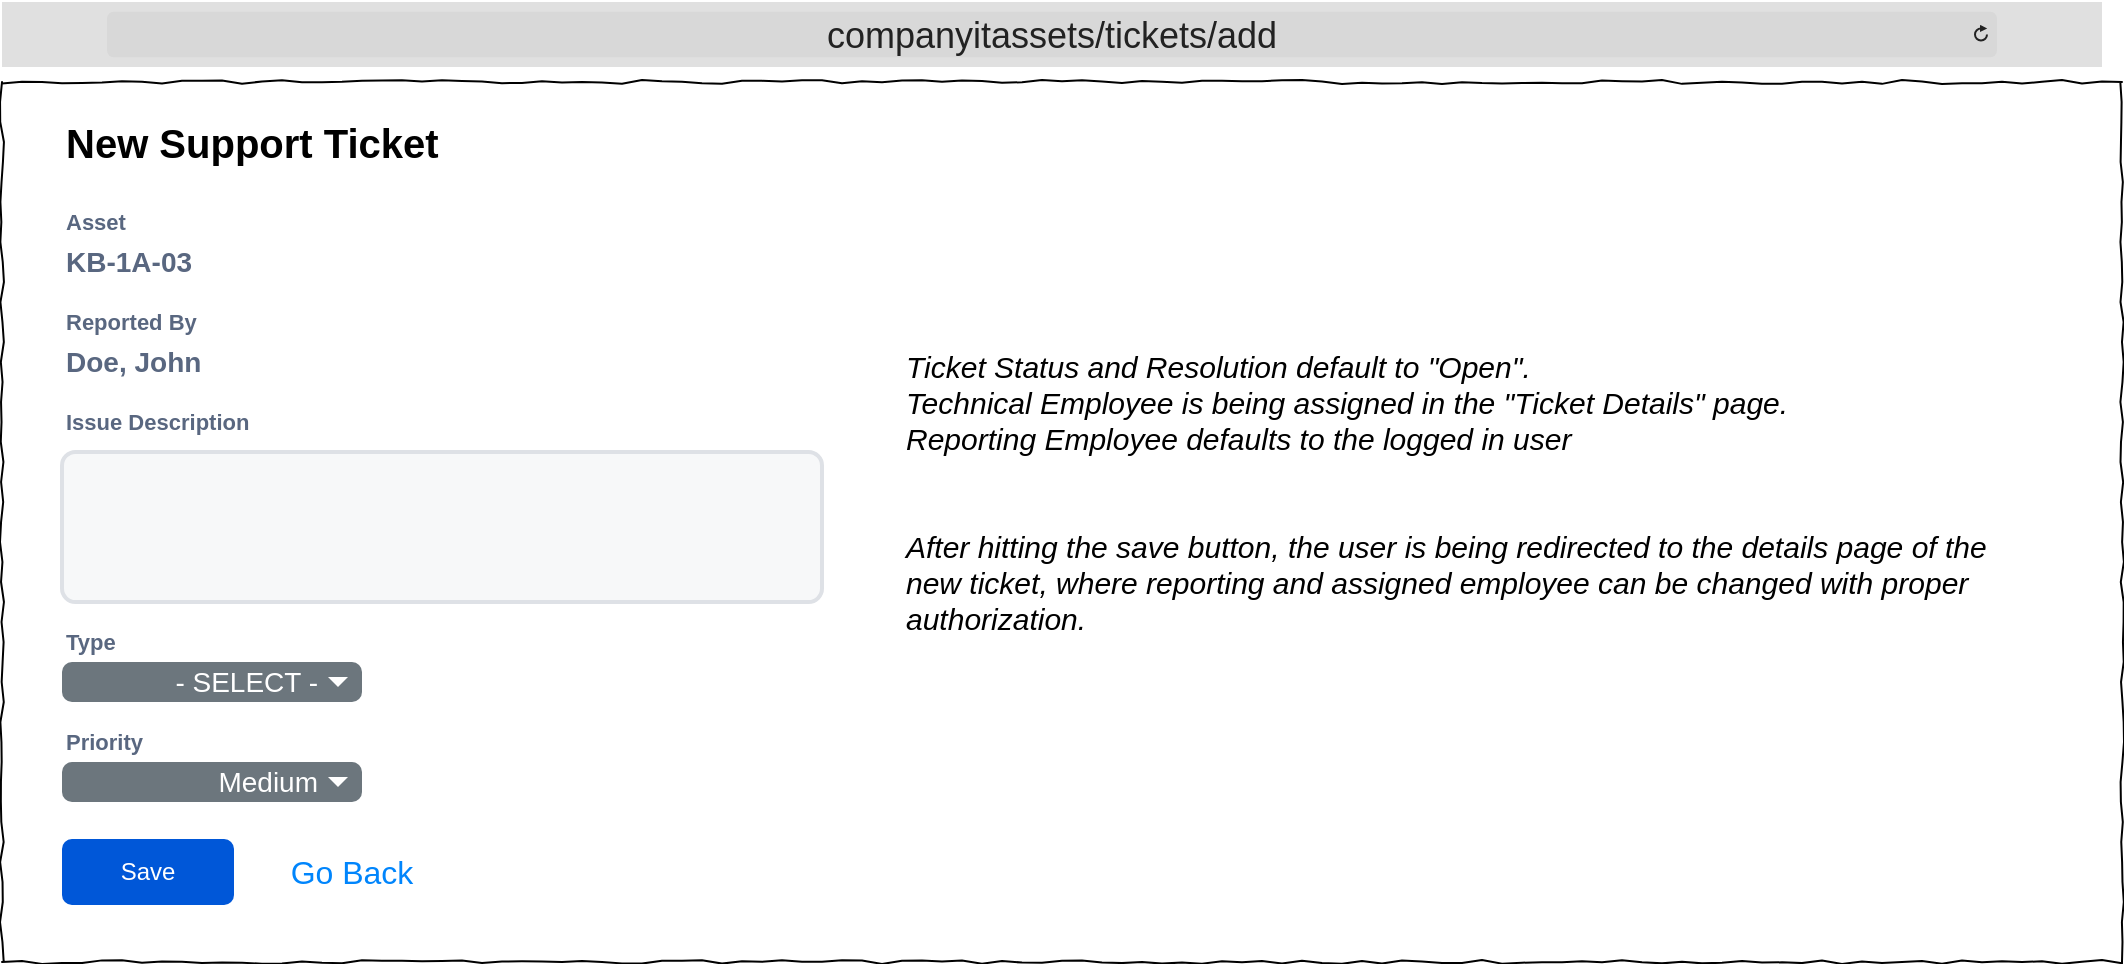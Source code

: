 <mxfile version="26.0.11">
  <diagram name="Page-1" id="03018318-947c-dd8e-b7a3-06fadd420f32">
    <mxGraphModel dx="3354" dy="1258" grid="1" gridSize="10" guides="1" tooltips="1" connect="1" arrows="1" fold="1" page="1" pageScale="1" pageWidth="1100" pageHeight="850" background="none" math="0" shadow="0">
      <root>
        <mxCell id="0" />
        <mxCell id="1" parent="0" />
        <mxCell id="677b7b8949515195-1" value="" style="whiteSpace=wrap;html=1;rounded=0;shadow=0;labelBackgroundColor=none;strokeColor=#000000;strokeWidth=1;fillColor=none;fontFamily=Verdana;fontSize=12;fontColor=#000000;align=center;comic=1;" parent="1" vertex="1">
          <mxGeometry x="20" y="40" width="1060" height="440" as="geometry" />
        </mxCell>
        <mxCell id="q4BZEvWAXVgxHDnkbYNj-131" value="Save" style="rounded=1;fillColor=#0057D8;strokeColor=none;html=1;whiteSpace=wrap;fontColor=#ffffff;align=center;verticalAlign=middle;fontStyle=0;fontSize=12;sketch=0;" parent="1" vertex="1">
          <mxGeometry x="50" y="418.5" width="86" height="33" as="geometry" />
        </mxCell>
        <mxCell id="zX-MKMj06BqSPDNbv460-1" value="&lt;font style=&quot;font-size: 18px;&quot;&gt;companyitassets/tickets/add&lt;/font&gt;" style="html=1;strokeWidth=1;shadow=0;dashed=0;shape=mxgraph.ios7ui.url;fillColor=#e0e0e0;strokeColor=#c0c0c0;buttonText=;strokeColor2=#222222;fontColor=#222222;fontSize=8;spacingTop=2;align=center;whiteSpace=wrap;" parent="1" vertex="1">
          <mxGeometry x="20" width="1050" height="32.5" as="geometry" />
        </mxCell>
        <mxCell id="qXXK7IakLX90gNUS_IdI-1" value="&lt;font style=&quot;font-size: 20px;&quot;&gt;New Support Ticket&lt;/font&gt;" style="text;strokeColor=none;fillColor=none;html=1;fontSize=24;fontStyle=1;verticalAlign=middle;align=left;" parent="1" vertex="1">
          <mxGeometry x="50" y="50" width="160" height="40" as="geometry" />
        </mxCell>
        <mxCell id="qXXK7IakLX90gNUS_IdI-18" value="Go Back" style="html=1;shadow=0;dashed=0;shape=mxgraph.bootstrap.rrect;rSize=5;strokeColor=none;strokeWidth=1;fillColor=none;fontColor=#0085FC;whiteSpace=wrap;align=center;verticalAlign=middle;spacingLeft=0;fontStyle=0;fontSize=16;spacing=5;" parent="1" vertex="1">
          <mxGeometry x="160" y="415" width="70" height="40" as="geometry" />
        </mxCell>
        <mxCell id="UMHAYtXmoPYH3CVEdlvB-10" value="Asset" style="fillColor=none;strokeColor=none;html=1;fontSize=11;fontStyle=0;align=left;fontColor=#596780;fontStyle=1;fontSize=11" parent="1" vertex="1">
          <mxGeometry x="50" y="100" width="240" height="20" as="geometry" />
        </mxCell>
        <mxCell id="NlCQKjgv_-PUSfm08U4q-4" value="Issue Description" style="fillColor=none;strokeColor=none;html=1;fontSize=11;fontStyle=0;align=left;fontColor=#596780;fontStyle=1;fontSize=11" parent="1" vertex="1">
          <mxGeometry x="50" y="200" width="240" height="20" as="geometry" />
        </mxCell>
        <mxCell id="NlCQKjgv_-PUSfm08U4q-5" value="" style="rounded=1;arcSize=9;fillColor=#F7F8F9;align=left;spacingLeft=5;strokeColor=#DEE1E6;html=1;strokeWidth=2;fontSize=12" parent="1" vertex="1">
          <mxGeometry x="50" y="225" width="380" height="75" as="geometry" />
        </mxCell>
        <mxCell id="Ip_tYvVmvSh2V3OITDLg-3" value="&lt;div&gt;&lt;i style=&quot;background-color: transparent; color: light-dark(rgb(0, 0, 0), rgb(125, 125, 125));&quot;&gt;&lt;font style=&quot;font-size: 15px;&quot;&gt;Ticket Status and Resolution default to &quot;Open&quot;.&lt;/font&gt;&lt;/i&gt;&lt;/div&gt;&lt;div&gt;&lt;i&gt;&lt;font style=&quot;font-size: 15px;&quot;&gt;Technical Employee is being assigned in the &quot;Ticket Details&quot; page.&lt;/font&gt;&lt;/i&gt;&lt;/div&gt;&lt;div&gt;&lt;i&gt;&lt;font style=&quot;font-size: 15px;&quot;&gt;Reporting Employee defaults to the logged in user&lt;/font&gt;&lt;/i&gt;&lt;/div&gt;&lt;div&gt;&lt;i&gt;&lt;font style=&quot;font-size: 15px;&quot;&gt;&lt;br&gt;&lt;/font&gt;&lt;/i&gt;&lt;/div&gt;&lt;div&gt;&lt;i&gt;&lt;font style=&quot;font-size: 15px;&quot;&gt;&lt;br&gt;&lt;/font&gt;&lt;/i&gt;&lt;div&gt;&lt;i&gt;&lt;font style=&quot;font-size: 15px;&quot;&gt;After hitting the save button, the user is being redirected to the details page of the new ticket, where reporting and assigned employee can be changed with proper authorization.&lt;/font&gt;&lt;/i&gt;&lt;/div&gt;&lt;/div&gt;" style="text;html=1;strokeColor=none;fillColor=none;align=left;verticalAlign=middle;whiteSpace=wrap;rounded=0;fontColor=light-dark(#000000,#7D7D7D);" parent="1" vertex="1">
          <mxGeometry x="470" y="65" width="565" height="360" as="geometry" />
        </mxCell>
        <mxCell id="cSgQR-eTxWQ3jAPfoU1n-1" value="&lt;font style=&quot;font-size: 14px;&quot;&gt;KB-1A-03&lt;/font&gt;" style="fillColor=none;strokeColor=none;html=1;fontSize=11;fontStyle=0;align=left;fontColor=#596780;fontStyle=1;fontSize=11" parent="1" vertex="1">
          <mxGeometry x="50" y="120" width="240" height="20" as="geometry" />
        </mxCell>
        <mxCell id="cSgQR-eTxWQ3jAPfoU1n-2" value="Type" style="fillColor=none;strokeColor=none;html=1;fontSize=11;fontStyle=0;align=left;fontColor=#596780;fontStyle=1;fontSize=11" parent="1" vertex="1">
          <mxGeometry x="50" y="310" width="240" height="20" as="geometry" />
        </mxCell>
        <mxCell id="cSgQR-eTxWQ3jAPfoU1n-3" value="- SELECT -" style="html=1;shadow=0;dashed=0;shape=mxgraph.bootstrap.rrect;rSize=5;strokeColor=none;strokeWidth=1;fillColor=#6C767D;fontColor=#ffffff;whiteSpace=wrap;align=right;verticalAlign=middle;fontStyle=0;fontSize=14;spacingRight=20;" parent="1" vertex="1">
          <mxGeometry x="50" y="330" width="150" height="20" as="geometry" />
        </mxCell>
        <mxCell id="cSgQR-eTxWQ3jAPfoU1n-4" value="" style="shape=triangle;direction=south;fillColor=#ffffff;strokeColor=none;perimeter=none;" parent="cSgQR-eTxWQ3jAPfoU1n-3" vertex="1">
          <mxGeometry x="1" y="0.5" width="10" height="5" relative="1" as="geometry">
            <mxPoint x="-17" y="-2.5" as="offset" />
          </mxGeometry>
        </mxCell>
        <mxCell id="cSgQR-eTxWQ3jAPfoU1n-5" value="Priority" style="fillColor=none;strokeColor=none;html=1;fontSize=11;fontStyle=0;align=left;fontColor=#596780;fontStyle=1;fontSize=11" parent="1" vertex="1">
          <mxGeometry x="50" y="360" width="240" height="20" as="geometry" />
        </mxCell>
        <mxCell id="cSgQR-eTxWQ3jAPfoU1n-6" value="Medium" style="html=1;shadow=0;dashed=0;shape=mxgraph.bootstrap.rrect;rSize=5;strokeColor=none;strokeWidth=1;fillColor=#6C767D;fontColor=#ffffff;whiteSpace=wrap;align=right;verticalAlign=middle;fontStyle=0;fontSize=14;spacingRight=20;" parent="1" vertex="1">
          <mxGeometry x="50" y="380" width="150" height="20" as="geometry" />
        </mxCell>
        <mxCell id="cSgQR-eTxWQ3jAPfoU1n-7" value="" style="shape=triangle;direction=south;fillColor=#ffffff;strokeColor=none;perimeter=none;" parent="cSgQR-eTxWQ3jAPfoU1n-6" vertex="1">
          <mxGeometry x="1" y="0.5" width="10" height="5" relative="1" as="geometry">
            <mxPoint x="-17" y="-2.5" as="offset" />
          </mxGeometry>
        </mxCell>
        <mxCell id="9zAjhSaY1-YNQzz4On7E-1" value="Reported By" style="fillColor=none;strokeColor=none;html=1;fontSize=11;fontStyle=0;align=left;fontColor=#596780;fontStyle=1;fontSize=11" parent="1" vertex="1">
          <mxGeometry x="50" y="150" width="240" height="20" as="geometry" />
        </mxCell>
        <mxCell id="9zAjhSaY1-YNQzz4On7E-2" value="&lt;font style=&quot;font-size: 14px;&quot;&gt;Doe, John&lt;/font&gt;" style="fillColor=none;strokeColor=none;html=1;fontSize=11;fontStyle=0;align=left;fontColor=#596780;fontStyle=1;fontSize=11" parent="1" vertex="1">
          <mxGeometry x="50" y="170" width="240" height="20" as="geometry" />
        </mxCell>
      </root>
    </mxGraphModel>
  </diagram>
</mxfile>
